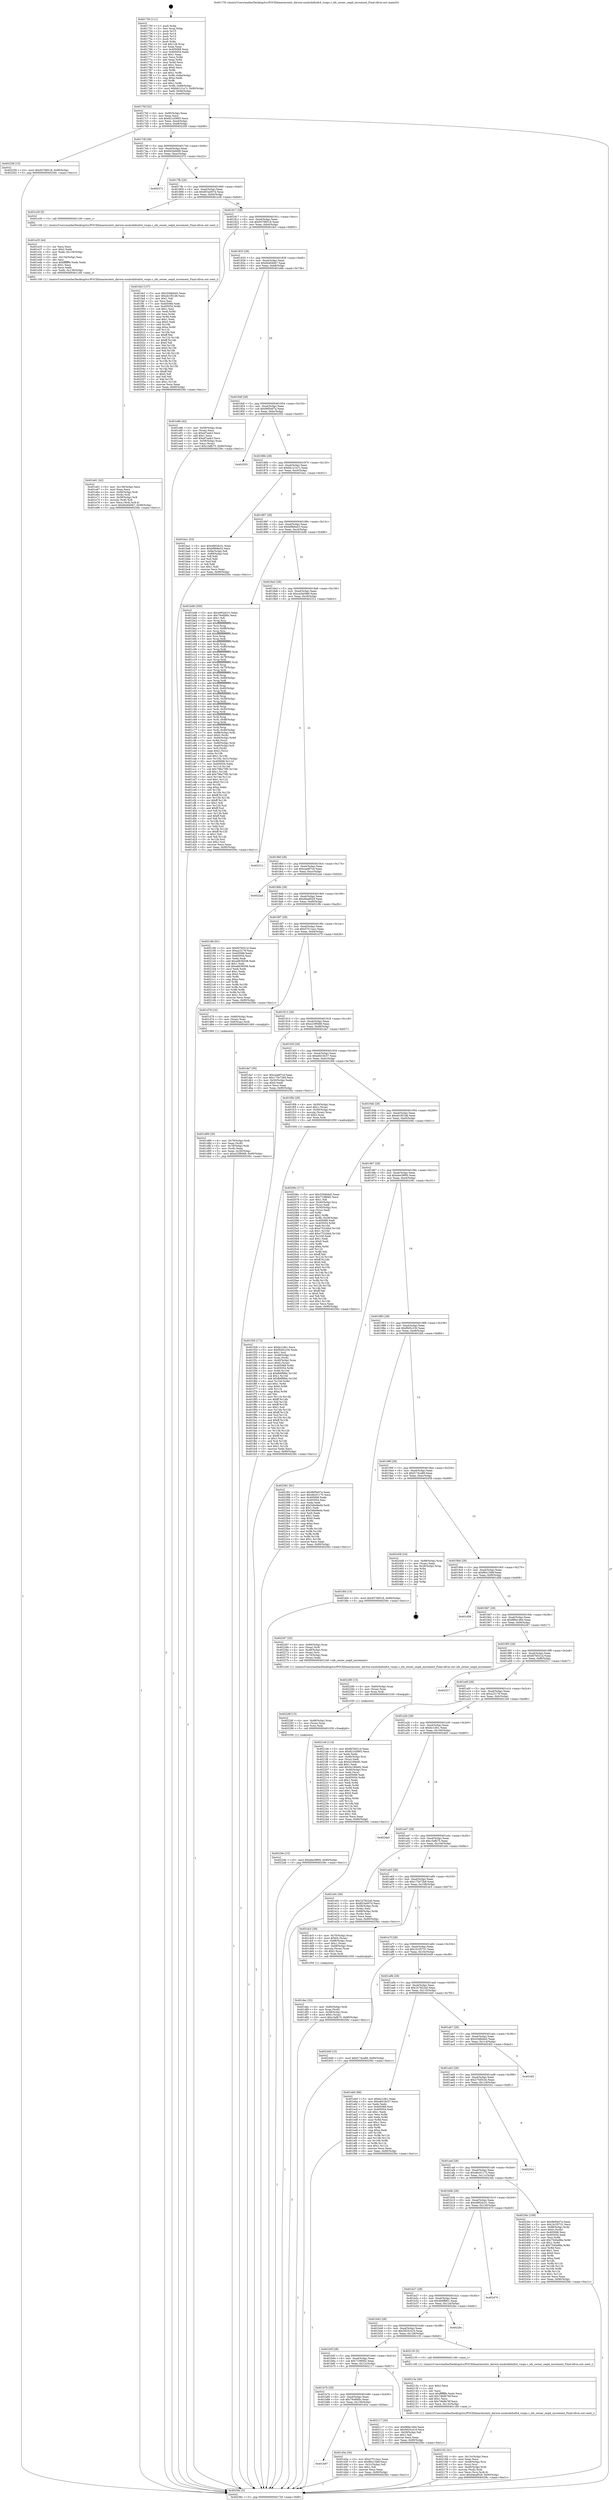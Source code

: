 digraph "0x401750" {
  label = "0x401750 (/mnt/c/Users/mathe/Desktop/tcc/POCII/binaries/extr_darwin-xnubsdnfsnfs4_vnops.c_nfs_owner_seqid_increment_Final-ollvm.out::main(0))"
  labelloc = "t"
  node[shape=record]

  Entry [label="",width=0.3,height=0.3,shape=circle,fillcolor=black,style=filled]
  "0x4017bf" [label="{
     0x4017bf [32]\l
     | [instrs]\l
     &nbsp;&nbsp;0x4017bf \<+6\>: mov -0x90(%rbp),%eax\l
     &nbsp;&nbsp;0x4017c5 \<+2\>: mov %eax,%ecx\l
     &nbsp;&nbsp;0x4017c7 \<+6\>: sub $0x821d3893,%ecx\l
     &nbsp;&nbsp;0x4017cd \<+6\>: mov %eax,-0xa4(%rbp)\l
     &nbsp;&nbsp;0x4017d3 \<+6\>: mov %ecx,-0xa8(%rbp)\l
     &nbsp;&nbsp;0x4017d9 \<+6\>: je 0000000000402258 \<main+0xb08\>\l
  }"]
  "0x402258" [label="{
     0x402258 [15]\l
     | [instrs]\l
     &nbsp;&nbsp;0x402258 \<+10\>: movl $0x93768518,-0x90(%rbp)\l
     &nbsp;&nbsp;0x402262 \<+5\>: jmp 000000000040256c \<main+0xe1c\>\l
  }"]
  "0x4017df" [label="{
     0x4017df [28]\l
     | [instrs]\l
     &nbsp;&nbsp;0x4017df \<+5\>: jmp 00000000004017e4 \<main+0x94\>\l
     &nbsp;&nbsp;0x4017e4 \<+6\>: mov -0xa4(%rbp),%eax\l
     &nbsp;&nbsp;0x4017ea \<+5\>: sub $0x842bd499,%eax\l
     &nbsp;&nbsp;0x4017ef \<+6\>: mov %eax,-0xac(%rbp)\l
     &nbsp;&nbsp;0x4017f5 \<+6\>: je 0000000000402372 \<main+0xc22\>\l
  }"]
  Exit [label="",width=0.3,height=0.3,shape=circle,fillcolor=black,style=filled,peripheries=2]
  "0x402372" [label="{
     0x402372\l
  }", style=dashed]
  "0x4017fb" [label="{
     0x4017fb [28]\l
     | [instrs]\l
     &nbsp;&nbsp;0x4017fb \<+5\>: jmp 0000000000401800 \<main+0xb0\>\l
     &nbsp;&nbsp;0x401800 \<+6\>: mov -0xa4(%rbp),%eax\l
     &nbsp;&nbsp;0x401806 \<+5\>: sub $0x853a007d,%eax\l
     &nbsp;&nbsp;0x40180b \<+6\>: mov %eax,-0xb0(%rbp)\l
     &nbsp;&nbsp;0x401811 \<+6\>: je 0000000000401e30 \<main+0x6e0\>\l
  }"]
  "0x40229e" [label="{
     0x40229e [15]\l
     | [instrs]\l
     &nbsp;&nbsp;0x40229e \<+10\>: movl $0xebe39f00,-0x90(%rbp)\l
     &nbsp;&nbsp;0x4022a8 \<+5\>: jmp 000000000040256c \<main+0xe1c\>\l
  }"]
  "0x401e30" [label="{
     0x401e30 [5]\l
     | [instrs]\l
     &nbsp;&nbsp;0x401e30 \<+5\>: call 0000000000401160 \<next_i\>\l
     | [calls]\l
     &nbsp;&nbsp;0x401160 \{1\} (/mnt/c/Users/mathe/Desktop/tcc/POCII/binaries/extr_darwin-xnubsdnfsnfs4_vnops.c_nfs_owner_seqid_increment_Final-ollvm.out::next_i)\l
  }"]
  "0x401817" [label="{
     0x401817 [28]\l
     | [instrs]\l
     &nbsp;&nbsp;0x401817 \<+5\>: jmp 000000000040181c \<main+0xcc\>\l
     &nbsp;&nbsp;0x40181c \<+6\>: mov -0xa4(%rbp),%eax\l
     &nbsp;&nbsp;0x401822 \<+5\>: sub $0x93768518,%eax\l
     &nbsp;&nbsp;0x401827 \<+6\>: mov %eax,-0xb4(%rbp)\l
     &nbsp;&nbsp;0x40182d \<+6\>: je 0000000000401fe3 \<main+0x893\>\l
  }"]
  "0x40228f" [label="{
     0x40228f [15]\l
     | [instrs]\l
     &nbsp;&nbsp;0x40228f \<+4\>: mov -0x48(%rbp),%rax\l
     &nbsp;&nbsp;0x402293 \<+3\>: mov (%rax),%rax\l
     &nbsp;&nbsp;0x402296 \<+3\>: mov %rax,%rdi\l
     &nbsp;&nbsp;0x402299 \<+5\>: call 0000000000401030 \<free@plt\>\l
     | [calls]\l
     &nbsp;&nbsp;0x401030 \{1\} (unknown)\l
  }"]
  "0x401fe3" [label="{
     0x401fe3 [137]\l
     | [instrs]\l
     &nbsp;&nbsp;0x401fe3 \<+5\>: mov $0x2048d4e5,%eax\l
     &nbsp;&nbsp;0x401fe8 \<+5\>: mov $0xeb1f01d6,%ecx\l
     &nbsp;&nbsp;0x401fed \<+2\>: mov $0x1,%dl\l
     &nbsp;&nbsp;0x401fef \<+2\>: xor %esi,%esi\l
     &nbsp;&nbsp;0x401ff1 \<+7\>: mov 0x405068,%edi\l
     &nbsp;&nbsp;0x401ff8 \<+8\>: mov 0x405054,%r8d\l
     &nbsp;&nbsp;0x402000 \<+3\>: sub $0x1,%esi\l
     &nbsp;&nbsp;0x402003 \<+3\>: mov %edi,%r9d\l
     &nbsp;&nbsp;0x402006 \<+3\>: add %esi,%r9d\l
     &nbsp;&nbsp;0x402009 \<+4\>: imul %r9d,%edi\l
     &nbsp;&nbsp;0x40200d \<+3\>: and $0x1,%edi\l
     &nbsp;&nbsp;0x402010 \<+3\>: cmp $0x0,%edi\l
     &nbsp;&nbsp;0x402013 \<+4\>: sete %r10b\l
     &nbsp;&nbsp;0x402017 \<+4\>: cmp $0xa,%r8d\l
     &nbsp;&nbsp;0x40201b \<+4\>: setl %r11b\l
     &nbsp;&nbsp;0x40201f \<+3\>: mov %r10b,%bl\l
     &nbsp;&nbsp;0x402022 \<+3\>: xor $0xff,%bl\l
     &nbsp;&nbsp;0x402025 \<+3\>: mov %r11b,%r14b\l
     &nbsp;&nbsp;0x402028 \<+4\>: xor $0xff,%r14b\l
     &nbsp;&nbsp;0x40202c \<+3\>: xor $0x0,%dl\l
     &nbsp;&nbsp;0x40202f \<+3\>: mov %bl,%r15b\l
     &nbsp;&nbsp;0x402032 \<+4\>: and $0x0,%r15b\l
     &nbsp;&nbsp;0x402036 \<+3\>: and %dl,%r10b\l
     &nbsp;&nbsp;0x402039 \<+3\>: mov %r14b,%r12b\l
     &nbsp;&nbsp;0x40203c \<+4\>: and $0x0,%r12b\l
     &nbsp;&nbsp;0x402040 \<+3\>: and %dl,%r11b\l
     &nbsp;&nbsp;0x402043 \<+3\>: or %r10b,%r15b\l
     &nbsp;&nbsp;0x402046 \<+3\>: or %r11b,%r12b\l
     &nbsp;&nbsp;0x402049 \<+3\>: xor %r12b,%r15b\l
     &nbsp;&nbsp;0x40204c \<+3\>: or %r14b,%bl\l
     &nbsp;&nbsp;0x40204f \<+3\>: xor $0xff,%bl\l
     &nbsp;&nbsp;0x402052 \<+3\>: or $0x0,%dl\l
     &nbsp;&nbsp;0x402055 \<+2\>: and %dl,%bl\l
     &nbsp;&nbsp;0x402057 \<+3\>: or %bl,%r15b\l
     &nbsp;&nbsp;0x40205a \<+4\>: test $0x1,%r15b\l
     &nbsp;&nbsp;0x40205e \<+3\>: cmovne %ecx,%eax\l
     &nbsp;&nbsp;0x402061 \<+6\>: mov %eax,-0x90(%rbp)\l
     &nbsp;&nbsp;0x402067 \<+5\>: jmp 000000000040256c \<main+0xe1c\>\l
  }"]
  "0x401833" [label="{
     0x401833 [28]\l
     | [instrs]\l
     &nbsp;&nbsp;0x401833 \<+5\>: jmp 0000000000401838 \<main+0xe8\>\l
     &nbsp;&nbsp;0x401838 \<+6\>: mov -0xa4(%rbp),%eax\l
     &nbsp;&nbsp;0x40183e \<+5\>: sub $0x944640b7,%eax\l
     &nbsp;&nbsp;0x401843 \<+6\>: mov %eax,-0xb8(%rbp)\l
     &nbsp;&nbsp;0x401849 \<+6\>: je 0000000000401e8b \<main+0x73b\>\l
  }"]
  "0x402280" [label="{
     0x402280 [15]\l
     | [instrs]\l
     &nbsp;&nbsp;0x402280 \<+4\>: mov -0x60(%rbp),%rax\l
     &nbsp;&nbsp;0x402284 \<+3\>: mov (%rax),%rax\l
     &nbsp;&nbsp;0x402287 \<+3\>: mov %rax,%rdi\l
     &nbsp;&nbsp;0x40228a \<+5\>: call 0000000000401030 \<free@plt\>\l
     | [calls]\l
     &nbsp;&nbsp;0x401030 \{1\} (unknown)\l
  }"]
  "0x401e8b" [label="{
     0x401e8b [42]\l
     | [instrs]\l
     &nbsp;&nbsp;0x401e8b \<+4\>: mov -0x58(%rbp),%rax\l
     &nbsp;&nbsp;0x401e8f \<+2\>: mov (%rax),%ecx\l
     &nbsp;&nbsp;0x401e91 \<+6\>: sub $0xef7aab3,%ecx\l
     &nbsp;&nbsp;0x401e97 \<+3\>: add $0x1,%ecx\l
     &nbsp;&nbsp;0x401e9a \<+6\>: add $0xef7aab3,%ecx\l
     &nbsp;&nbsp;0x401ea0 \<+4\>: mov -0x58(%rbp),%rax\l
     &nbsp;&nbsp;0x401ea4 \<+2\>: mov %ecx,(%rax)\l
     &nbsp;&nbsp;0x401ea6 \<+10\>: movl $0xc3afb75,-0x90(%rbp)\l
     &nbsp;&nbsp;0x401eb0 \<+5\>: jmp 000000000040256c \<main+0xe1c\>\l
  }"]
  "0x40184f" [label="{
     0x40184f [28]\l
     | [instrs]\l
     &nbsp;&nbsp;0x40184f \<+5\>: jmp 0000000000401854 \<main+0x104\>\l
     &nbsp;&nbsp;0x401854 \<+6\>: mov -0xa4(%rbp),%eax\l
     &nbsp;&nbsp;0x40185a \<+5\>: sub $0x9bf5e07a,%eax\l
     &nbsp;&nbsp;0x40185f \<+6\>: mov %eax,-0xbc(%rbp)\l
     &nbsp;&nbsp;0x401865 \<+6\>: je 0000000000402555 \<main+0xe05\>\l
  }"]
  "0x402162" [label="{
     0x402162 [41]\l
     | [instrs]\l
     &nbsp;&nbsp;0x402162 \<+6\>: mov -0x13c(%rbp),%ecx\l
     &nbsp;&nbsp;0x402168 \<+3\>: imul %eax,%ecx\l
     &nbsp;&nbsp;0x40216b \<+4\>: mov -0x48(%rbp),%rsi\l
     &nbsp;&nbsp;0x40216f \<+3\>: mov (%rsi),%rsi\l
     &nbsp;&nbsp;0x402172 \<+4\>: mov -0x40(%rbp),%rdi\l
     &nbsp;&nbsp;0x402176 \<+3\>: movslq (%rdi),%rdi\l
     &nbsp;&nbsp;0x402179 \<+3\>: mov %ecx,(%rsi,%rdi,4)\l
     &nbsp;&nbsp;0x40217c \<+10\>: movl $0xd4eaf029,-0x90(%rbp)\l
     &nbsp;&nbsp;0x402186 \<+5\>: jmp 000000000040256c \<main+0xe1c\>\l
  }"]
  "0x402555" [label="{
     0x402555\l
  }", style=dashed]
  "0x40186b" [label="{
     0x40186b [28]\l
     | [instrs]\l
     &nbsp;&nbsp;0x40186b \<+5\>: jmp 0000000000401870 \<main+0x120\>\l
     &nbsp;&nbsp;0x401870 \<+6\>: mov -0xa4(%rbp),%eax\l
     &nbsp;&nbsp;0x401876 \<+5\>: sub $0xbb121a7c,%eax\l
     &nbsp;&nbsp;0x40187b \<+6\>: mov %eax,-0xc0(%rbp)\l
     &nbsp;&nbsp;0x401881 \<+6\>: je 0000000000401ba1 \<main+0x451\>\l
  }"]
  "0x40213a" [label="{
     0x40213a [40]\l
     | [instrs]\l
     &nbsp;&nbsp;0x40213a \<+5\>: mov $0x2,%ecx\l
     &nbsp;&nbsp;0x40213f \<+1\>: cltd\l
     &nbsp;&nbsp;0x402140 \<+2\>: idiv %ecx\l
     &nbsp;&nbsp;0x402142 \<+6\>: imul $0xfffffffe,%edx,%ecx\l
     &nbsp;&nbsp;0x402148 \<+6\>: add $0x74b9b76f,%ecx\l
     &nbsp;&nbsp;0x40214e \<+3\>: add $0x1,%ecx\l
     &nbsp;&nbsp;0x402151 \<+6\>: sub $0x74b9b76f,%ecx\l
     &nbsp;&nbsp;0x402157 \<+6\>: mov %ecx,-0x13c(%rbp)\l
     &nbsp;&nbsp;0x40215d \<+5\>: call 0000000000401160 \<next_i\>\l
     | [calls]\l
     &nbsp;&nbsp;0x401160 \{1\} (/mnt/c/Users/mathe/Desktop/tcc/POCII/binaries/extr_darwin-xnubsdnfsnfs4_vnops.c_nfs_owner_seqid_increment_Final-ollvm.out::next_i)\l
  }"]
  "0x401ba1" [label="{
     0x401ba1 [53]\l
     | [instrs]\l
     &nbsp;&nbsp;0x401ba1 \<+5\>: mov $0x4992dc31,%eax\l
     &nbsp;&nbsp;0x401ba6 \<+5\>: mov $0xbf9b6a53,%ecx\l
     &nbsp;&nbsp;0x401bab \<+6\>: mov -0x8a(%rbp),%dl\l
     &nbsp;&nbsp;0x401bb1 \<+7\>: mov -0x89(%rbp),%sil\l
     &nbsp;&nbsp;0x401bb8 \<+3\>: mov %dl,%dil\l
     &nbsp;&nbsp;0x401bbb \<+3\>: and %sil,%dil\l
     &nbsp;&nbsp;0x401bbe \<+3\>: xor %sil,%dl\l
     &nbsp;&nbsp;0x401bc1 \<+3\>: or %dl,%dil\l
     &nbsp;&nbsp;0x401bc4 \<+4\>: test $0x1,%dil\l
     &nbsp;&nbsp;0x401bc8 \<+3\>: cmovne %ecx,%eax\l
     &nbsp;&nbsp;0x401bcb \<+6\>: mov %eax,-0x90(%rbp)\l
     &nbsp;&nbsp;0x401bd1 \<+5\>: jmp 000000000040256c \<main+0xe1c\>\l
  }"]
  "0x401887" [label="{
     0x401887 [28]\l
     | [instrs]\l
     &nbsp;&nbsp;0x401887 \<+5\>: jmp 000000000040188c \<main+0x13c\>\l
     &nbsp;&nbsp;0x40188c \<+6\>: mov -0xa4(%rbp),%eax\l
     &nbsp;&nbsp;0x401892 \<+5\>: sub $0xbf9b6a53,%eax\l
     &nbsp;&nbsp;0x401897 \<+6\>: mov %eax,-0xc4(%rbp)\l
     &nbsp;&nbsp;0x40189d \<+6\>: je 0000000000401bd6 \<main+0x486\>\l
  }"]
  "0x40256c" [label="{
     0x40256c [5]\l
     | [instrs]\l
     &nbsp;&nbsp;0x40256c \<+5\>: jmp 00000000004017bf \<main+0x6f\>\l
  }"]
  "0x401750" [label="{
     0x401750 [111]\l
     | [instrs]\l
     &nbsp;&nbsp;0x401750 \<+1\>: push %rbp\l
     &nbsp;&nbsp;0x401751 \<+3\>: mov %rsp,%rbp\l
     &nbsp;&nbsp;0x401754 \<+2\>: push %r15\l
     &nbsp;&nbsp;0x401756 \<+2\>: push %r14\l
     &nbsp;&nbsp;0x401758 \<+2\>: push %r13\l
     &nbsp;&nbsp;0x40175a \<+2\>: push %r12\l
     &nbsp;&nbsp;0x40175c \<+1\>: push %rbx\l
     &nbsp;&nbsp;0x40175d \<+7\>: sub $0x128,%rsp\l
     &nbsp;&nbsp;0x401764 \<+2\>: xor %eax,%eax\l
     &nbsp;&nbsp;0x401766 \<+7\>: mov 0x405068,%ecx\l
     &nbsp;&nbsp;0x40176d \<+7\>: mov 0x405054,%edx\l
     &nbsp;&nbsp;0x401774 \<+3\>: sub $0x1,%eax\l
     &nbsp;&nbsp;0x401777 \<+3\>: mov %ecx,%r8d\l
     &nbsp;&nbsp;0x40177a \<+3\>: add %eax,%r8d\l
     &nbsp;&nbsp;0x40177d \<+4\>: imul %r8d,%ecx\l
     &nbsp;&nbsp;0x401781 \<+3\>: and $0x1,%ecx\l
     &nbsp;&nbsp;0x401784 \<+3\>: cmp $0x0,%ecx\l
     &nbsp;&nbsp;0x401787 \<+4\>: sete %r9b\l
     &nbsp;&nbsp;0x40178b \<+4\>: and $0x1,%r9b\l
     &nbsp;&nbsp;0x40178f \<+7\>: mov %r9b,-0x8a(%rbp)\l
     &nbsp;&nbsp;0x401796 \<+3\>: cmp $0xa,%edx\l
     &nbsp;&nbsp;0x401799 \<+4\>: setl %r9b\l
     &nbsp;&nbsp;0x40179d \<+4\>: and $0x1,%r9b\l
     &nbsp;&nbsp;0x4017a1 \<+7\>: mov %r9b,-0x89(%rbp)\l
     &nbsp;&nbsp;0x4017a8 \<+10\>: movl $0xbb121a7c,-0x90(%rbp)\l
     &nbsp;&nbsp;0x4017b2 \<+6\>: mov %edi,-0x94(%rbp)\l
     &nbsp;&nbsp;0x4017b8 \<+7\>: mov %rsi,-0xa0(%rbp)\l
  }"]
  "0x401f28" [label="{
     0x401f28 [172]\l
     | [instrs]\l
     &nbsp;&nbsp;0x401f28 \<+5\>: mov $0xbc1cfe1,%ecx\l
     &nbsp;&nbsp;0x401f2d \<+5\>: mov $0xf0d5c230,%edx\l
     &nbsp;&nbsp;0x401f32 \<+3\>: mov $0x1,%sil\l
     &nbsp;&nbsp;0x401f35 \<+4\>: mov -0x48(%rbp),%rdi\l
     &nbsp;&nbsp;0x401f39 \<+3\>: mov %rax,(%rdi)\l
     &nbsp;&nbsp;0x401f3c \<+4\>: mov -0x40(%rbp),%rax\l
     &nbsp;&nbsp;0x401f40 \<+6\>: movl $0x0,(%rax)\l
     &nbsp;&nbsp;0x401f46 \<+8\>: mov 0x405068,%r8d\l
     &nbsp;&nbsp;0x401f4e \<+8\>: mov 0x405054,%r9d\l
     &nbsp;&nbsp;0x401f56 \<+3\>: mov %r8d,%r10d\l
     &nbsp;&nbsp;0x401f59 \<+7\>: sub $0xfb6f9fdc,%r10d\l
     &nbsp;&nbsp;0x401f60 \<+4\>: sub $0x1,%r10d\l
     &nbsp;&nbsp;0x401f64 \<+7\>: add $0xfb6f9fdc,%r10d\l
     &nbsp;&nbsp;0x401f6b \<+4\>: imul %r10d,%r8d\l
     &nbsp;&nbsp;0x401f6f \<+4\>: and $0x1,%r8d\l
     &nbsp;&nbsp;0x401f73 \<+4\>: cmp $0x0,%r8d\l
     &nbsp;&nbsp;0x401f77 \<+4\>: sete %r11b\l
     &nbsp;&nbsp;0x401f7b \<+4\>: cmp $0xa,%r9d\l
     &nbsp;&nbsp;0x401f7f \<+3\>: setl %bl\l
     &nbsp;&nbsp;0x401f82 \<+3\>: mov %r11b,%r14b\l
     &nbsp;&nbsp;0x401f85 \<+4\>: xor $0xff,%r14b\l
     &nbsp;&nbsp;0x401f89 \<+3\>: mov %bl,%r15b\l
     &nbsp;&nbsp;0x401f8c \<+4\>: xor $0xff,%r15b\l
     &nbsp;&nbsp;0x401f90 \<+4\>: xor $0x1,%sil\l
     &nbsp;&nbsp;0x401f94 \<+3\>: mov %r14b,%r12b\l
     &nbsp;&nbsp;0x401f97 \<+4\>: and $0xff,%r12b\l
     &nbsp;&nbsp;0x401f9b \<+3\>: and %sil,%r11b\l
     &nbsp;&nbsp;0x401f9e \<+3\>: mov %r15b,%r13b\l
     &nbsp;&nbsp;0x401fa1 \<+4\>: and $0xff,%r13b\l
     &nbsp;&nbsp;0x401fa5 \<+3\>: and %sil,%bl\l
     &nbsp;&nbsp;0x401fa8 \<+3\>: or %r11b,%r12b\l
     &nbsp;&nbsp;0x401fab \<+3\>: or %bl,%r13b\l
     &nbsp;&nbsp;0x401fae \<+3\>: xor %r13b,%r12b\l
     &nbsp;&nbsp;0x401fb1 \<+3\>: or %r15b,%r14b\l
     &nbsp;&nbsp;0x401fb4 \<+4\>: xor $0xff,%r14b\l
     &nbsp;&nbsp;0x401fb8 \<+4\>: or $0x1,%sil\l
     &nbsp;&nbsp;0x401fbc \<+3\>: and %sil,%r14b\l
     &nbsp;&nbsp;0x401fbf \<+3\>: or %r14b,%r12b\l
     &nbsp;&nbsp;0x401fc2 \<+4\>: test $0x1,%r12b\l
     &nbsp;&nbsp;0x401fc6 \<+3\>: cmovne %edx,%ecx\l
     &nbsp;&nbsp;0x401fc9 \<+6\>: mov %ecx,-0x90(%rbp)\l
     &nbsp;&nbsp;0x401fcf \<+5\>: jmp 000000000040256c \<main+0xe1c\>\l
  }"]
  "0x401bd6" [label="{
     0x401bd6 [356]\l
     | [instrs]\l
     &nbsp;&nbsp;0x401bd6 \<+5\>: mov $0x4992dc31,%eax\l
     &nbsp;&nbsp;0x401bdb \<+5\>: mov $0x79c6fd0c,%ecx\l
     &nbsp;&nbsp;0x401be0 \<+2\>: mov $0x1,%dl\l
     &nbsp;&nbsp;0x401be2 \<+3\>: mov %rsp,%rsi\l
     &nbsp;&nbsp;0x401be5 \<+4\>: add $0xfffffffffffffff0,%rsi\l
     &nbsp;&nbsp;0x401be9 \<+3\>: mov %rsi,%rsp\l
     &nbsp;&nbsp;0x401bec \<+7\>: mov %rsi,-0x88(%rbp)\l
     &nbsp;&nbsp;0x401bf3 \<+3\>: mov %rsp,%rsi\l
     &nbsp;&nbsp;0x401bf6 \<+4\>: add $0xfffffffffffffff0,%rsi\l
     &nbsp;&nbsp;0x401bfa \<+3\>: mov %rsi,%rsp\l
     &nbsp;&nbsp;0x401bfd \<+3\>: mov %rsp,%rdi\l
     &nbsp;&nbsp;0x401c00 \<+4\>: add $0xfffffffffffffff0,%rdi\l
     &nbsp;&nbsp;0x401c04 \<+3\>: mov %rdi,%rsp\l
     &nbsp;&nbsp;0x401c07 \<+4\>: mov %rdi,-0x80(%rbp)\l
     &nbsp;&nbsp;0x401c0b \<+3\>: mov %rsp,%rdi\l
     &nbsp;&nbsp;0x401c0e \<+4\>: add $0xfffffffffffffff0,%rdi\l
     &nbsp;&nbsp;0x401c12 \<+3\>: mov %rdi,%rsp\l
     &nbsp;&nbsp;0x401c15 \<+4\>: mov %rdi,-0x78(%rbp)\l
     &nbsp;&nbsp;0x401c19 \<+3\>: mov %rsp,%rdi\l
     &nbsp;&nbsp;0x401c1c \<+4\>: add $0xfffffffffffffff0,%rdi\l
     &nbsp;&nbsp;0x401c20 \<+3\>: mov %rdi,%rsp\l
     &nbsp;&nbsp;0x401c23 \<+4\>: mov %rdi,-0x70(%rbp)\l
     &nbsp;&nbsp;0x401c27 \<+3\>: mov %rsp,%rdi\l
     &nbsp;&nbsp;0x401c2a \<+4\>: add $0xfffffffffffffff0,%rdi\l
     &nbsp;&nbsp;0x401c2e \<+3\>: mov %rdi,%rsp\l
     &nbsp;&nbsp;0x401c31 \<+4\>: mov %rdi,-0x68(%rbp)\l
     &nbsp;&nbsp;0x401c35 \<+3\>: mov %rsp,%rdi\l
     &nbsp;&nbsp;0x401c38 \<+4\>: add $0xfffffffffffffff0,%rdi\l
     &nbsp;&nbsp;0x401c3c \<+3\>: mov %rdi,%rsp\l
     &nbsp;&nbsp;0x401c3f \<+4\>: mov %rdi,-0x60(%rbp)\l
     &nbsp;&nbsp;0x401c43 \<+3\>: mov %rsp,%rdi\l
     &nbsp;&nbsp;0x401c46 \<+4\>: add $0xfffffffffffffff0,%rdi\l
     &nbsp;&nbsp;0x401c4a \<+3\>: mov %rdi,%rsp\l
     &nbsp;&nbsp;0x401c4d \<+4\>: mov %rdi,-0x58(%rbp)\l
     &nbsp;&nbsp;0x401c51 \<+3\>: mov %rsp,%rdi\l
     &nbsp;&nbsp;0x401c54 \<+4\>: add $0xfffffffffffffff0,%rdi\l
     &nbsp;&nbsp;0x401c58 \<+3\>: mov %rdi,%rsp\l
     &nbsp;&nbsp;0x401c5b \<+4\>: mov %rdi,-0x50(%rbp)\l
     &nbsp;&nbsp;0x401c5f \<+3\>: mov %rsp,%rdi\l
     &nbsp;&nbsp;0x401c62 \<+4\>: add $0xfffffffffffffff0,%rdi\l
     &nbsp;&nbsp;0x401c66 \<+3\>: mov %rdi,%rsp\l
     &nbsp;&nbsp;0x401c69 \<+4\>: mov %rdi,-0x48(%rbp)\l
     &nbsp;&nbsp;0x401c6d \<+3\>: mov %rsp,%rdi\l
     &nbsp;&nbsp;0x401c70 \<+4\>: add $0xfffffffffffffff0,%rdi\l
     &nbsp;&nbsp;0x401c74 \<+3\>: mov %rdi,%rsp\l
     &nbsp;&nbsp;0x401c77 \<+4\>: mov %rdi,-0x40(%rbp)\l
     &nbsp;&nbsp;0x401c7b \<+7\>: mov -0x88(%rbp),%rdi\l
     &nbsp;&nbsp;0x401c82 \<+6\>: movl $0x0,(%rdi)\l
     &nbsp;&nbsp;0x401c88 \<+7\>: mov -0x94(%rbp),%r8d\l
     &nbsp;&nbsp;0x401c8f \<+3\>: mov %r8d,(%rsi)\l
     &nbsp;&nbsp;0x401c92 \<+4\>: mov -0x80(%rbp),%rdi\l
     &nbsp;&nbsp;0x401c96 \<+7\>: mov -0xa0(%rbp),%r9\l
     &nbsp;&nbsp;0x401c9d \<+3\>: mov %r9,(%rdi)\l
     &nbsp;&nbsp;0x401ca0 \<+3\>: cmpl $0x2,(%rsi)\l
     &nbsp;&nbsp;0x401ca3 \<+4\>: setne %r10b\l
     &nbsp;&nbsp;0x401ca7 \<+4\>: and $0x1,%r10b\l
     &nbsp;&nbsp;0x401cab \<+4\>: mov %r10b,-0x31(%rbp)\l
     &nbsp;&nbsp;0x401caf \<+8\>: mov 0x405068,%r11d\l
     &nbsp;&nbsp;0x401cb7 \<+7\>: mov 0x405054,%ebx\l
     &nbsp;&nbsp;0x401cbe \<+3\>: mov %r11d,%r14d\l
     &nbsp;&nbsp;0x401cc1 \<+7\>: sub $0x796a75f0,%r14d\l
     &nbsp;&nbsp;0x401cc8 \<+4\>: sub $0x1,%r14d\l
     &nbsp;&nbsp;0x401ccc \<+7\>: add $0x796a75f0,%r14d\l
     &nbsp;&nbsp;0x401cd3 \<+4\>: imul %r14d,%r11d\l
     &nbsp;&nbsp;0x401cd7 \<+4\>: and $0x1,%r11d\l
     &nbsp;&nbsp;0x401cdb \<+4\>: cmp $0x0,%r11d\l
     &nbsp;&nbsp;0x401cdf \<+4\>: sete %r10b\l
     &nbsp;&nbsp;0x401ce3 \<+3\>: cmp $0xa,%ebx\l
     &nbsp;&nbsp;0x401ce6 \<+4\>: setl %r15b\l
     &nbsp;&nbsp;0x401cea \<+3\>: mov %r10b,%r12b\l
     &nbsp;&nbsp;0x401ced \<+4\>: xor $0xff,%r12b\l
     &nbsp;&nbsp;0x401cf1 \<+3\>: mov %r15b,%r13b\l
     &nbsp;&nbsp;0x401cf4 \<+4\>: xor $0xff,%r13b\l
     &nbsp;&nbsp;0x401cf8 \<+3\>: xor $0x1,%dl\l
     &nbsp;&nbsp;0x401cfb \<+3\>: mov %r12b,%sil\l
     &nbsp;&nbsp;0x401cfe \<+4\>: and $0xff,%sil\l
     &nbsp;&nbsp;0x401d02 \<+3\>: and %dl,%r10b\l
     &nbsp;&nbsp;0x401d05 \<+3\>: mov %r13b,%dil\l
     &nbsp;&nbsp;0x401d08 \<+4\>: and $0xff,%dil\l
     &nbsp;&nbsp;0x401d0c \<+3\>: and %dl,%r15b\l
     &nbsp;&nbsp;0x401d0f \<+3\>: or %r10b,%sil\l
     &nbsp;&nbsp;0x401d12 \<+3\>: or %r15b,%dil\l
     &nbsp;&nbsp;0x401d15 \<+3\>: xor %dil,%sil\l
     &nbsp;&nbsp;0x401d18 \<+3\>: or %r13b,%r12b\l
     &nbsp;&nbsp;0x401d1b \<+4\>: xor $0xff,%r12b\l
     &nbsp;&nbsp;0x401d1f \<+3\>: or $0x1,%dl\l
     &nbsp;&nbsp;0x401d22 \<+3\>: and %dl,%r12b\l
     &nbsp;&nbsp;0x401d25 \<+3\>: or %r12b,%sil\l
     &nbsp;&nbsp;0x401d28 \<+4\>: test $0x1,%sil\l
     &nbsp;&nbsp;0x401d2c \<+3\>: cmovne %ecx,%eax\l
     &nbsp;&nbsp;0x401d2f \<+6\>: mov %eax,-0x90(%rbp)\l
     &nbsp;&nbsp;0x401d35 \<+5\>: jmp 000000000040256c \<main+0xe1c\>\l
  }"]
  "0x4018a3" [label="{
     0x4018a3 [28]\l
     | [instrs]\l
     &nbsp;&nbsp;0x4018a3 \<+5\>: jmp 00000000004018a8 \<main+0x158\>\l
     &nbsp;&nbsp;0x4018a8 \<+6\>: mov -0xa4(%rbp),%eax\l
     &nbsp;&nbsp;0x4018ae \<+5\>: sub $0xca3a0466,%eax\l
     &nbsp;&nbsp;0x4018b3 \<+6\>: mov %eax,-0xc8(%rbp)\l
     &nbsp;&nbsp;0x4018b9 \<+6\>: je 0000000000402312 \<main+0xbc2\>\l
  }"]
  "0x401e61" [label="{
     0x401e61 [42]\l
     | [instrs]\l
     &nbsp;&nbsp;0x401e61 \<+6\>: mov -0x138(%rbp),%ecx\l
     &nbsp;&nbsp;0x401e67 \<+3\>: imul %eax,%ecx\l
     &nbsp;&nbsp;0x401e6a \<+4\>: mov -0x60(%rbp),%rdi\l
     &nbsp;&nbsp;0x401e6e \<+3\>: mov (%rdi),%rdi\l
     &nbsp;&nbsp;0x401e71 \<+4\>: mov -0x58(%rbp),%r8\l
     &nbsp;&nbsp;0x401e75 \<+3\>: movslq (%r8),%r8\l
     &nbsp;&nbsp;0x401e78 \<+4\>: mov %ecx,(%rdi,%r8,4)\l
     &nbsp;&nbsp;0x401e7c \<+10\>: movl $0x944640b7,-0x90(%rbp)\l
     &nbsp;&nbsp;0x401e86 \<+5\>: jmp 000000000040256c \<main+0xe1c\>\l
  }"]
  "0x401e35" [label="{
     0x401e35 [44]\l
     | [instrs]\l
     &nbsp;&nbsp;0x401e35 \<+2\>: xor %ecx,%ecx\l
     &nbsp;&nbsp;0x401e37 \<+5\>: mov $0x2,%edx\l
     &nbsp;&nbsp;0x401e3c \<+6\>: mov %edx,-0x134(%rbp)\l
     &nbsp;&nbsp;0x401e42 \<+1\>: cltd\l
     &nbsp;&nbsp;0x401e43 \<+6\>: mov -0x134(%rbp),%esi\l
     &nbsp;&nbsp;0x401e49 \<+2\>: idiv %esi\l
     &nbsp;&nbsp;0x401e4b \<+6\>: imul $0xfffffffe,%edx,%edx\l
     &nbsp;&nbsp;0x401e51 \<+3\>: sub $0x1,%ecx\l
     &nbsp;&nbsp;0x401e54 \<+2\>: sub %ecx,%edx\l
     &nbsp;&nbsp;0x401e56 \<+6\>: mov %edx,-0x138(%rbp)\l
     &nbsp;&nbsp;0x401e5c \<+5\>: call 0000000000401160 \<next_i\>\l
     | [calls]\l
     &nbsp;&nbsp;0x401160 \{1\} (/mnt/c/Users/mathe/Desktop/tcc/POCII/binaries/extr_darwin-xnubsdnfsnfs4_vnops.c_nfs_owner_seqid_increment_Final-ollvm.out::next_i)\l
  }"]
  "0x402312" [label="{
     0x402312\l
  }", style=dashed]
  "0x4018bf" [label="{
     0x4018bf [28]\l
     | [instrs]\l
     &nbsp;&nbsp;0x4018bf \<+5\>: jmp 00000000004018c4 \<main+0x174\>\l
     &nbsp;&nbsp;0x4018c4 \<+6\>: mov -0xa4(%rbp),%eax\l
     &nbsp;&nbsp;0x4018ca \<+5\>: sub $0xcea6f7cd,%eax\l
     &nbsp;&nbsp;0x4018cf \<+6\>: mov %eax,-0xcc(%rbp)\l
     &nbsp;&nbsp;0x4018d5 \<+6\>: je 00000000004022ad \<main+0xb5d\>\l
  }"]
  "0x401dec" [label="{
     0x401dec [32]\l
     | [instrs]\l
     &nbsp;&nbsp;0x401dec \<+4\>: mov -0x60(%rbp),%rdi\l
     &nbsp;&nbsp;0x401df0 \<+3\>: mov %rax,(%rdi)\l
     &nbsp;&nbsp;0x401df3 \<+4\>: mov -0x58(%rbp),%rax\l
     &nbsp;&nbsp;0x401df7 \<+6\>: movl $0x0,(%rax)\l
     &nbsp;&nbsp;0x401dfd \<+10\>: movl $0xc3afb75,-0x90(%rbp)\l
     &nbsp;&nbsp;0x401e07 \<+5\>: jmp 000000000040256c \<main+0xe1c\>\l
  }"]
  "0x4022ad" [label="{
     0x4022ad\l
  }", style=dashed]
  "0x4018db" [label="{
     0x4018db [28]\l
     | [instrs]\l
     &nbsp;&nbsp;0x4018db \<+5\>: jmp 00000000004018e0 \<main+0x190\>\l
     &nbsp;&nbsp;0x4018e0 \<+6\>: mov -0xa4(%rbp),%eax\l
     &nbsp;&nbsp;0x4018e6 \<+5\>: sub $0xd4eaf029,%eax\l
     &nbsp;&nbsp;0x4018eb \<+6\>: mov %eax,-0xd0(%rbp)\l
     &nbsp;&nbsp;0x4018f1 \<+6\>: je 000000000040218b \<main+0xa3b\>\l
  }"]
  "0x401d89" [label="{
     0x401d89 [30]\l
     | [instrs]\l
     &nbsp;&nbsp;0x401d89 \<+4\>: mov -0x78(%rbp),%rdi\l
     &nbsp;&nbsp;0x401d8d \<+2\>: mov %eax,(%rdi)\l
     &nbsp;&nbsp;0x401d8f \<+4\>: mov -0x78(%rbp),%rdi\l
     &nbsp;&nbsp;0x401d93 \<+2\>: mov (%rdi),%eax\l
     &nbsp;&nbsp;0x401d95 \<+3\>: mov %eax,-0x30(%rbp)\l
     &nbsp;&nbsp;0x401d98 \<+10\>: movl $0xe23f9468,-0x90(%rbp)\l
     &nbsp;&nbsp;0x401da2 \<+5\>: jmp 000000000040256c \<main+0xe1c\>\l
  }"]
  "0x40218b" [label="{
     0x40218b [91]\l
     | [instrs]\l
     &nbsp;&nbsp;0x40218b \<+5\>: mov $0xfd7b021d,%eax\l
     &nbsp;&nbsp;0x402190 \<+5\>: mov $0xa23179,%ecx\l
     &nbsp;&nbsp;0x402195 \<+7\>: mov 0x405068,%edx\l
     &nbsp;&nbsp;0x40219c \<+7\>: mov 0x405054,%esi\l
     &nbsp;&nbsp;0x4021a3 \<+2\>: mov %edx,%edi\l
     &nbsp;&nbsp;0x4021a5 \<+6\>: add $0xa8636508,%edi\l
     &nbsp;&nbsp;0x4021ab \<+3\>: sub $0x1,%edi\l
     &nbsp;&nbsp;0x4021ae \<+6\>: sub $0xa8636508,%edi\l
     &nbsp;&nbsp;0x4021b4 \<+3\>: imul %edi,%edx\l
     &nbsp;&nbsp;0x4021b7 \<+3\>: and $0x1,%edx\l
     &nbsp;&nbsp;0x4021ba \<+3\>: cmp $0x0,%edx\l
     &nbsp;&nbsp;0x4021bd \<+4\>: sete %r8b\l
     &nbsp;&nbsp;0x4021c1 \<+3\>: cmp $0xa,%esi\l
     &nbsp;&nbsp;0x4021c4 \<+4\>: setl %r9b\l
     &nbsp;&nbsp;0x4021c8 \<+3\>: mov %r8b,%r10b\l
     &nbsp;&nbsp;0x4021cb \<+3\>: and %r9b,%r10b\l
     &nbsp;&nbsp;0x4021ce \<+3\>: xor %r9b,%r8b\l
     &nbsp;&nbsp;0x4021d1 \<+3\>: or %r8b,%r10b\l
     &nbsp;&nbsp;0x4021d4 \<+4\>: test $0x1,%r10b\l
     &nbsp;&nbsp;0x4021d8 \<+3\>: cmovne %ecx,%eax\l
     &nbsp;&nbsp;0x4021db \<+6\>: mov %eax,-0x90(%rbp)\l
     &nbsp;&nbsp;0x4021e1 \<+5\>: jmp 000000000040256c \<main+0xe1c\>\l
  }"]
  "0x4018f7" [label="{
     0x4018f7 [28]\l
     | [instrs]\l
     &nbsp;&nbsp;0x4018f7 \<+5\>: jmp 00000000004018fc \<main+0x1ac\>\l
     &nbsp;&nbsp;0x4018fc \<+6\>: mov -0xa4(%rbp),%eax\l
     &nbsp;&nbsp;0x401902 \<+5\>: sub $0xd7512acc,%eax\l
     &nbsp;&nbsp;0x401907 \<+6\>: mov %eax,-0xd4(%rbp)\l
     &nbsp;&nbsp;0x40190d \<+6\>: je 0000000000401d79 \<main+0x629\>\l
  }"]
  "0x401b97" [label="{
     0x401b97\l
  }", style=dashed]
  "0x401d79" [label="{
     0x401d79 [16]\l
     | [instrs]\l
     &nbsp;&nbsp;0x401d79 \<+4\>: mov -0x80(%rbp),%rax\l
     &nbsp;&nbsp;0x401d7d \<+3\>: mov (%rax),%rax\l
     &nbsp;&nbsp;0x401d80 \<+4\>: mov 0x8(%rax),%rdi\l
     &nbsp;&nbsp;0x401d84 \<+5\>: call 0000000000401060 \<atoi@plt\>\l
     | [calls]\l
     &nbsp;&nbsp;0x401060 \{1\} (unknown)\l
  }"]
  "0x401913" [label="{
     0x401913 [28]\l
     | [instrs]\l
     &nbsp;&nbsp;0x401913 \<+5\>: jmp 0000000000401918 \<main+0x1c8\>\l
     &nbsp;&nbsp;0x401918 \<+6\>: mov -0xa4(%rbp),%eax\l
     &nbsp;&nbsp;0x40191e \<+5\>: sub $0xe23f9468,%eax\l
     &nbsp;&nbsp;0x401923 \<+6\>: mov %eax,-0xd8(%rbp)\l
     &nbsp;&nbsp;0x401929 \<+6\>: je 0000000000401da7 \<main+0x657\>\l
  }"]
  "0x401d3a" [label="{
     0x401d3a [30]\l
     | [instrs]\l
     &nbsp;&nbsp;0x401d3a \<+5\>: mov $0xd7512acc,%eax\l
     &nbsp;&nbsp;0x401d3f \<+5\>: mov $0xf641346f,%ecx\l
     &nbsp;&nbsp;0x401d44 \<+3\>: mov -0x31(%rbp),%dl\l
     &nbsp;&nbsp;0x401d47 \<+3\>: test $0x1,%dl\l
     &nbsp;&nbsp;0x401d4a \<+3\>: cmovne %ecx,%eax\l
     &nbsp;&nbsp;0x401d4d \<+6\>: mov %eax,-0x90(%rbp)\l
     &nbsp;&nbsp;0x401d53 \<+5\>: jmp 000000000040256c \<main+0xe1c\>\l
  }"]
  "0x401da7" [label="{
     0x401da7 [30]\l
     | [instrs]\l
     &nbsp;&nbsp;0x401da7 \<+5\>: mov $0xcea6f7cd,%eax\l
     &nbsp;&nbsp;0x401dac \<+5\>: mov $0x175e72b9,%ecx\l
     &nbsp;&nbsp;0x401db1 \<+3\>: mov -0x30(%rbp),%edx\l
     &nbsp;&nbsp;0x401db4 \<+3\>: cmp $0x0,%edx\l
     &nbsp;&nbsp;0x401db7 \<+3\>: cmove %ecx,%eax\l
     &nbsp;&nbsp;0x401dba \<+6\>: mov %eax,-0x90(%rbp)\l
     &nbsp;&nbsp;0x401dc0 \<+5\>: jmp 000000000040256c \<main+0xe1c\>\l
  }"]
  "0x40192f" [label="{
     0x40192f [28]\l
     | [instrs]\l
     &nbsp;&nbsp;0x40192f \<+5\>: jmp 0000000000401934 \<main+0x1e4\>\l
     &nbsp;&nbsp;0x401934 \<+6\>: mov -0xa4(%rbp),%eax\l
     &nbsp;&nbsp;0x40193a \<+5\>: sub $0xe8418c57,%eax\l
     &nbsp;&nbsp;0x40193f \<+6\>: mov %eax,-0xdc(%rbp)\l
     &nbsp;&nbsp;0x401945 \<+6\>: je 0000000000401f0b \<main+0x7bb\>\l
  }"]
  "0x401b7b" [label="{
     0x401b7b [28]\l
     | [instrs]\l
     &nbsp;&nbsp;0x401b7b \<+5\>: jmp 0000000000401b80 \<main+0x430\>\l
     &nbsp;&nbsp;0x401b80 \<+6\>: mov -0xa4(%rbp),%eax\l
     &nbsp;&nbsp;0x401b86 \<+5\>: sub $0x79c6fd0c,%eax\l
     &nbsp;&nbsp;0x401b8b \<+6\>: mov %eax,-0x130(%rbp)\l
     &nbsp;&nbsp;0x401b91 \<+6\>: je 0000000000401d3a \<main+0x5ea\>\l
  }"]
  "0x401f0b" [label="{
     0x401f0b [29]\l
     | [instrs]\l
     &nbsp;&nbsp;0x401f0b \<+4\>: mov -0x50(%rbp),%rax\l
     &nbsp;&nbsp;0x401f0f \<+6\>: movl $0x1,(%rax)\l
     &nbsp;&nbsp;0x401f15 \<+4\>: mov -0x50(%rbp),%rax\l
     &nbsp;&nbsp;0x401f19 \<+3\>: movslq (%rax),%rax\l
     &nbsp;&nbsp;0x401f1c \<+4\>: shl $0x2,%rax\l
     &nbsp;&nbsp;0x401f20 \<+3\>: mov %rax,%rdi\l
     &nbsp;&nbsp;0x401f23 \<+5\>: call 0000000000401050 \<malloc@plt\>\l
     | [calls]\l
     &nbsp;&nbsp;0x401050 \{1\} (unknown)\l
  }"]
  "0x40194b" [label="{
     0x40194b [28]\l
     | [instrs]\l
     &nbsp;&nbsp;0x40194b \<+5\>: jmp 0000000000401950 \<main+0x200\>\l
     &nbsp;&nbsp;0x401950 \<+6\>: mov -0xa4(%rbp),%eax\l
     &nbsp;&nbsp;0x401956 \<+5\>: sub $0xeb1f01d6,%eax\l
     &nbsp;&nbsp;0x40195b \<+6\>: mov %eax,-0xe0(%rbp)\l
     &nbsp;&nbsp;0x401961 \<+6\>: je 000000000040206c \<main+0x91c\>\l
  }"]
  "0x402117" [label="{
     0x402117 [30]\l
     | [instrs]\l
     &nbsp;&nbsp;0x402117 \<+5\>: mov $0xf89e1464,%eax\l
     &nbsp;&nbsp;0x40211c \<+5\>: mov $0x5825c419,%ecx\l
     &nbsp;&nbsp;0x402121 \<+3\>: mov -0x29(%rbp),%dl\l
     &nbsp;&nbsp;0x402124 \<+3\>: test $0x1,%dl\l
     &nbsp;&nbsp;0x402127 \<+3\>: cmovne %ecx,%eax\l
     &nbsp;&nbsp;0x40212a \<+6\>: mov %eax,-0x90(%rbp)\l
     &nbsp;&nbsp;0x402130 \<+5\>: jmp 000000000040256c \<main+0xe1c\>\l
  }"]
  "0x40206c" [label="{
     0x40206c [171]\l
     | [instrs]\l
     &nbsp;&nbsp;0x40206c \<+5\>: mov $0x2048d4e5,%eax\l
     &nbsp;&nbsp;0x402071 \<+5\>: mov $0x7108f4f2,%ecx\l
     &nbsp;&nbsp;0x402076 \<+2\>: mov $0x1,%dl\l
     &nbsp;&nbsp;0x402078 \<+4\>: mov -0x40(%rbp),%rsi\l
     &nbsp;&nbsp;0x40207c \<+2\>: mov (%rsi),%edi\l
     &nbsp;&nbsp;0x40207e \<+4\>: mov -0x50(%rbp),%rsi\l
     &nbsp;&nbsp;0x402082 \<+2\>: cmp (%rsi),%edi\l
     &nbsp;&nbsp;0x402084 \<+4\>: setl %r8b\l
     &nbsp;&nbsp;0x402088 \<+4\>: and $0x1,%r8b\l
     &nbsp;&nbsp;0x40208c \<+4\>: mov %r8b,-0x29(%rbp)\l
     &nbsp;&nbsp;0x402090 \<+7\>: mov 0x405068,%edi\l
     &nbsp;&nbsp;0x402097 \<+8\>: mov 0x405054,%r9d\l
     &nbsp;&nbsp;0x40209f \<+3\>: mov %edi,%r10d\l
     &nbsp;&nbsp;0x4020a2 \<+7\>: sub $0xe752cbb4,%r10d\l
     &nbsp;&nbsp;0x4020a9 \<+4\>: sub $0x1,%r10d\l
     &nbsp;&nbsp;0x4020ad \<+7\>: add $0xe752cbb4,%r10d\l
     &nbsp;&nbsp;0x4020b4 \<+4\>: imul %r10d,%edi\l
     &nbsp;&nbsp;0x4020b8 \<+3\>: and $0x1,%edi\l
     &nbsp;&nbsp;0x4020bb \<+3\>: cmp $0x0,%edi\l
     &nbsp;&nbsp;0x4020be \<+4\>: sete %r8b\l
     &nbsp;&nbsp;0x4020c2 \<+4\>: cmp $0xa,%r9d\l
     &nbsp;&nbsp;0x4020c6 \<+4\>: setl %r11b\l
     &nbsp;&nbsp;0x4020ca \<+3\>: mov %r8b,%bl\l
     &nbsp;&nbsp;0x4020cd \<+3\>: xor $0xff,%bl\l
     &nbsp;&nbsp;0x4020d0 \<+3\>: mov %r11b,%r14b\l
     &nbsp;&nbsp;0x4020d3 \<+4\>: xor $0xff,%r14b\l
     &nbsp;&nbsp;0x4020d7 \<+3\>: xor $0x0,%dl\l
     &nbsp;&nbsp;0x4020da \<+3\>: mov %bl,%r15b\l
     &nbsp;&nbsp;0x4020dd \<+4\>: and $0x0,%r15b\l
     &nbsp;&nbsp;0x4020e1 \<+3\>: and %dl,%r8b\l
     &nbsp;&nbsp;0x4020e4 \<+3\>: mov %r14b,%r12b\l
     &nbsp;&nbsp;0x4020e7 \<+4\>: and $0x0,%r12b\l
     &nbsp;&nbsp;0x4020eb \<+3\>: and %dl,%r11b\l
     &nbsp;&nbsp;0x4020ee \<+3\>: or %r8b,%r15b\l
     &nbsp;&nbsp;0x4020f1 \<+3\>: or %r11b,%r12b\l
     &nbsp;&nbsp;0x4020f4 \<+3\>: xor %r12b,%r15b\l
     &nbsp;&nbsp;0x4020f7 \<+3\>: or %r14b,%bl\l
     &nbsp;&nbsp;0x4020fa \<+3\>: xor $0xff,%bl\l
     &nbsp;&nbsp;0x4020fd \<+3\>: or $0x0,%dl\l
     &nbsp;&nbsp;0x402100 \<+2\>: and %dl,%bl\l
     &nbsp;&nbsp;0x402102 \<+3\>: or %bl,%r15b\l
     &nbsp;&nbsp;0x402105 \<+4\>: test $0x1,%r15b\l
     &nbsp;&nbsp;0x402109 \<+3\>: cmovne %ecx,%eax\l
     &nbsp;&nbsp;0x40210c \<+6\>: mov %eax,-0x90(%rbp)\l
     &nbsp;&nbsp;0x402112 \<+5\>: jmp 000000000040256c \<main+0xe1c\>\l
  }"]
  "0x401967" [label="{
     0x401967 [28]\l
     | [instrs]\l
     &nbsp;&nbsp;0x401967 \<+5\>: jmp 000000000040196c \<main+0x21c\>\l
     &nbsp;&nbsp;0x40196c \<+6\>: mov -0xa4(%rbp),%eax\l
     &nbsp;&nbsp;0x401972 \<+5\>: sub $0xebe39f00,%eax\l
     &nbsp;&nbsp;0x401977 \<+6\>: mov %eax,-0xe4(%rbp)\l
     &nbsp;&nbsp;0x40197d \<+6\>: je 0000000000402381 \<main+0xc31\>\l
  }"]
  "0x401b5f" [label="{
     0x401b5f [28]\l
     | [instrs]\l
     &nbsp;&nbsp;0x401b5f \<+5\>: jmp 0000000000401b64 \<main+0x414\>\l
     &nbsp;&nbsp;0x401b64 \<+6\>: mov -0xa4(%rbp),%eax\l
     &nbsp;&nbsp;0x401b6a \<+5\>: sub $0x7108f4f2,%eax\l
     &nbsp;&nbsp;0x401b6f \<+6\>: mov %eax,-0x12c(%rbp)\l
     &nbsp;&nbsp;0x401b75 \<+6\>: je 0000000000402117 \<main+0x9c7\>\l
  }"]
  "0x402381" [label="{
     0x402381 [91]\l
     | [instrs]\l
     &nbsp;&nbsp;0x402381 \<+5\>: mov $0x9bf5e07a,%eax\l
     &nbsp;&nbsp;0x402386 \<+5\>: mov $0x46c01175,%ecx\l
     &nbsp;&nbsp;0x40238b \<+7\>: mov 0x405068,%edx\l
     &nbsp;&nbsp;0x402392 \<+7\>: mov 0x405054,%esi\l
     &nbsp;&nbsp;0x402399 \<+2\>: mov %edx,%edi\l
     &nbsp;&nbsp;0x40239b \<+6\>: add $0x54be9ed4,%edi\l
     &nbsp;&nbsp;0x4023a1 \<+3\>: sub $0x1,%edi\l
     &nbsp;&nbsp;0x4023a4 \<+6\>: sub $0x54be9ed4,%edi\l
     &nbsp;&nbsp;0x4023aa \<+3\>: imul %edi,%edx\l
     &nbsp;&nbsp;0x4023ad \<+3\>: and $0x1,%edx\l
     &nbsp;&nbsp;0x4023b0 \<+3\>: cmp $0x0,%edx\l
     &nbsp;&nbsp;0x4023b3 \<+4\>: sete %r8b\l
     &nbsp;&nbsp;0x4023b7 \<+3\>: cmp $0xa,%esi\l
     &nbsp;&nbsp;0x4023ba \<+4\>: setl %r9b\l
     &nbsp;&nbsp;0x4023be \<+3\>: mov %r8b,%r10b\l
     &nbsp;&nbsp;0x4023c1 \<+3\>: and %r9b,%r10b\l
     &nbsp;&nbsp;0x4023c4 \<+3\>: xor %r9b,%r8b\l
     &nbsp;&nbsp;0x4023c7 \<+3\>: or %r8b,%r10b\l
     &nbsp;&nbsp;0x4023ca \<+4\>: test $0x1,%r10b\l
     &nbsp;&nbsp;0x4023ce \<+3\>: cmovne %ecx,%eax\l
     &nbsp;&nbsp;0x4023d1 \<+6\>: mov %eax,-0x90(%rbp)\l
     &nbsp;&nbsp;0x4023d7 \<+5\>: jmp 000000000040256c \<main+0xe1c\>\l
  }"]
  "0x401983" [label="{
     0x401983 [28]\l
     | [instrs]\l
     &nbsp;&nbsp;0x401983 \<+5\>: jmp 0000000000401988 \<main+0x238\>\l
     &nbsp;&nbsp;0x401988 \<+6\>: mov -0xa4(%rbp),%eax\l
     &nbsp;&nbsp;0x40198e \<+5\>: sub $0xf0d5c230,%eax\l
     &nbsp;&nbsp;0x401993 \<+6\>: mov %eax,-0xe8(%rbp)\l
     &nbsp;&nbsp;0x401999 \<+6\>: je 0000000000401fd4 \<main+0x884\>\l
  }"]
  "0x402135" [label="{
     0x402135 [5]\l
     | [instrs]\l
     &nbsp;&nbsp;0x402135 \<+5\>: call 0000000000401160 \<next_i\>\l
     | [calls]\l
     &nbsp;&nbsp;0x401160 \{1\} (/mnt/c/Users/mathe/Desktop/tcc/POCII/binaries/extr_darwin-xnubsdnfsnfs4_vnops.c_nfs_owner_seqid_increment_Final-ollvm.out::next_i)\l
  }"]
  "0x401fd4" [label="{
     0x401fd4 [15]\l
     | [instrs]\l
     &nbsp;&nbsp;0x401fd4 \<+10\>: movl $0x93768518,-0x90(%rbp)\l
     &nbsp;&nbsp;0x401fde \<+5\>: jmp 000000000040256c \<main+0xe1c\>\l
  }"]
  "0x40199f" [label="{
     0x40199f [28]\l
     | [instrs]\l
     &nbsp;&nbsp;0x40199f \<+5\>: jmp 00000000004019a4 \<main+0x254\>\l
     &nbsp;&nbsp;0x4019a4 \<+6\>: mov -0xa4(%rbp),%eax\l
     &nbsp;&nbsp;0x4019aa \<+5\>: sub $0xf174ca89,%eax\l
     &nbsp;&nbsp;0x4019af \<+6\>: mov %eax,-0xec(%rbp)\l
     &nbsp;&nbsp;0x4019b5 \<+6\>: je 0000000000402458 \<main+0xd08\>\l
  }"]
  "0x401b43" [label="{
     0x401b43 [28]\l
     | [instrs]\l
     &nbsp;&nbsp;0x401b43 \<+5\>: jmp 0000000000401b48 \<main+0x3f8\>\l
     &nbsp;&nbsp;0x401b48 \<+6\>: mov -0xa4(%rbp),%eax\l
     &nbsp;&nbsp;0x401b4e \<+5\>: sub $0x5825c419,%eax\l
     &nbsp;&nbsp;0x401b53 \<+6\>: mov %eax,-0x128(%rbp)\l
     &nbsp;&nbsp;0x401b59 \<+6\>: je 0000000000402135 \<main+0x9e5\>\l
  }"]
  "0x402458" [label="{
     0x402458 [24]\l
     | [instrs]\l
     &nbsp;&nbsp;0x402458 \<+7\>: mov -0x88(%rbp),%rax\l
     &nbsp;&nbsp;0x40245f \<+2\>: mov (%rax),%eax\l
     &nbsp;&nbsp;0x402461 \<+4\>: lea -0x28(%rbp),%rsp\l
     &nbsp;&nbsp;0x402465 \<+1\>: pop %rbx\l
     &nbsp;&nbsp;0x402466 \<+2\>: pop %r12\l
     &nbsp;&nbsp;0x402468 \<+2\>: pop %r13\l
     &nbsp;&nbsp;0x40246a \<+2\>: pop %r14\l
     &nbsp;&nbsp;0x40246c \<+2\>: pop %r15\l
     &nbsp;&nbsp;0x40246e \<+1\>: pop %rbp\l
     &nbsp;&nbsp;0x40246f \<+1\>: ret\l
  }"]
  "0x4019bb" [label="{
     0x4019bb [28]\l
     | [instrs]\l
     &nbsp;&nbsp;0x4019bb \<+5\>: jmp 00000000004019c0 \<main+0x270\>\l
     &nbsp;&nbsp;0x4019c0 \<+6\>: mov -0xa4(%rbp),%eax\l
     &nbsp;&nbsp;0x4019c6 \<+5\>: sub $0xf641346f,%eax\l
     &nbsp;&nbsp;0x4019cb \<+6\>: mov %eax,-0xf0(%rbp)\l
     &nbsp;&nbsp;0x4019d1 \<+6\>: je 0000000000401d58 \<main+0x608\>\l
  }"]
  "0x4022bc" [label="{
     0x4022bc\l
  }", style=dashed]
  "0x401d58" [label="{
     0x401d58\l
  }", style=dashed]
  "0x4019d7" [label="{
     0x4019d7 [28]\l
     | [instrs]\l
     &nbsp;&nbsp;0x4019d7 \<+5\>: jmp 00000000004019dc \<main+0x28c\>\l
     &nbsp;&nbsp;0x4019dc \<+6\>: mov -0xa4(%rbp),%eax\l
     &nbsp;&nbsp;0x4019e2 \<+5\>: sub $0xf89e1464,%eax\l
     &nbsp;&nbsp;0x4019e7 \<+6\>: mov %eax,-0xf4(%rbp)\l
     &nbsp;&nbsp;0x4019ed \<+6\>: je 0000000000402267 \<main+0xb17\>\l
  }"]
  "0x401b27" [label="{
     0x401b27 [28]\l
     | [instrs]\l
     &nbsp;&nbsp;0x401b27 \<+5\>: jmp 0000000000401b2c \<main+0x3dc\>\l
     &nbsp;&nbsp;0x401b2c \<+6\>: mov -0xa4(%rbp),%eax\l
     &nbsp;&nbsp;0x401b32 \<+5\>: sub $0x4b6ffd01,%eax\l
     &nbsp;&nbsp;0x401b37 \<+6\>: mov %eax,-0x124(%rbp)\l
     &nbsp;&nbsp;0x401b3d \<+6\>: je 00000000004022bc \<main+0xb6c\>\l
  }"]
  "0x402267" [label="{
     0x402267 [25]\l
     | [instrs]\l
     &nbsp;&nbsp;0x402267 \<+4\>: mov -0x60(%rbp),%rax\l
     &nbsp;&nbsp;0x40226b \<+3\>: mov (%rax),%rdi\l
     &nbsp;&nbsp;0x40226e \<+4\>: mov -0x48(%rbp),%rax\l
     &nbsp;&nbsp;0x402272 \<+3\>: mov (%rax),%rsi\l
     &nbsp;&nbsp;0x402275 \<+4\>: mov -0x70(%rbp),%rax\l
     &nbsp;&nbsp;0x402279 \<+2\>: mov (%rax),%edx\l
     &nbsp;&nbsp;0x40227b \<+5\>: call 0000000000401240 \<nfs_owner_seqid_increment\>\l
     | [calls]\l
     &nbsp;&nbsp;0x401240 \{1\} (/mnt/c/Users/mathe/Desktop/tcc/POCII/binaries/extr_darwin-xnubsdnfsnfs4_vnops.c_nfs_owner_seqid_increment_Final-ollvm.out::nfs_owner_seqid_increment)\l
  }"]
  "0x4019f3" [label="{
     0x4019f3 [28]\l
     | [instrs]\l
     &nbsp;&nbsp;0x4019f3 \<+5\>: jmp 00000000004019f8 \<main+0x2a8\>\l
     &nbsp;&nbsp;0x4019f8 \<+6\>: mov -0xa4(%rbp),%eax\l
     &nbsp;&nbsp;0x4019fe \<+5\>: sub $0xfd7b021d,%eax\l
     &nbsp;&nbsp;0x401a03 \<+6\>: mov %eax,-0xf8(%rbp)\l
     &nbsp;&nbsp;0x401a09 \<+6\>: je 0000000000402517 \<main+0xdc7\>\l
  }"]
  "0x402470" [label="{
     0x402470\l
  }", style=dashed]
  "0x402517" [label="{
     0x402517\l
  }", style=dashed]
  "0x401a0f" [label="{
     0x401a0f [28]\l
     | [instrs]\l
     &nbsp;&nbsp;0x401a0f \<+5\>: jmp 0000000000401a14 \<main+0x2c4\>\l
     &nbsp;&nbsp;0x401a14 \<+6\>: mov -0xa4(%rbp),%eax\l
     &nbsp;&nbsp;0x401a1a \<+5\>: sub $0xa23179,%eax\l
     &nbsp;&nbsp;0x401a1f \<+6\>: mov %eax,-0xfc(%rbp)\l
     &nbsp;&nbsp;0x401a25 \<+6\>: je 00000000004021e6 \<main+0xa96\>\l
  }"]
  "0x401b0b" [label="{
     0x401b0b [28]\l
     | [instrs]\l
     &nbsp;&nbsp;0x401b0b \<+5\>: jmp 0000000000401b10 \<main+0x3c0\>\l
     &nbsp;&nbsp;0x401b10 \<+6\>: mov -0xa4(%rbp),%eax\l
     &nbsp;&nbsp;0x401b16 \<+5\>: sub $0x4992dc31,%eax\l
     &nbsp;&nbsp;0x401b1b \<+6\>: mov %eax,-0x120(%rbp)\l
     &nbsp;&nbsp;0x401b21 \<+6\>: je 0000000000402470 \<main+0xd20\>\l
  }"]
  "0x4021e6" [label="{
     0x4021e6 [114]\l
     | [instrs]\l
     &nbsp;&nbsp;0x4021e6 \<+5\>: mov $0xfd7b021d,%eax\l
     &nbsp;&nbsp;0x4021eb \<+5\>: mov $0x821d3893,%ecx\l
     &nbsp;&nbsp;0x4021f0 \<+2\>: xor %edx,%edx\l
     &nbsp;&nbsp;0x4021f2 \<+4\>: mov -0x40(%rbp),%rsi\l
     &nbsp;&nbsp;0x4021f6 \<+2\>: mov (%rsi),%edi\l
     &nbsp;&nbsp;0x4021f8 \<+6\>: sub $0x5e180e92,%edi\l
     &nbsp;&nbsp;0x4021fe \<+3\>: add $0x1,%edi\l
     &nbsp;&nbsp;0x402201 \<+6\>: add $0x5e180e92,%edi\l
     &nbsp;&nbsp;0x402207 \<+4\>: mov -0x40(%rbp),%rsi\l
     &nbsp;&nbsp;0x40220b \<+2\>: mov %edi,(%rsi)\l
     &nbsp;&nbsp;0x40220d \<+7\>: mov 0x405068,%edi\l
     &nbsp;&nbsp;0x402214 \<+8\>: mov 0x405054,%r8d\l
     &nbsp;&nbsp;0x40221c \<+3\>: sub $0x1,%edx\l
     &nbsp;&nbsp;0x40221f \<+3\>: mov %edi,%r9d\l
     &nbsp;&nbsp;0x402222 \<+3\>: add %edx,%r9d\l
     &nbsp;&nbsp;0x402225 \<+4\>: imul %r9d,%edi\l
     &nbsp;&nbsp;0x402229 \<+3\>: and $0x1,%edi\l
     &nbsp;&nbsp;0x40222c \<+3\>: cmp $0x0,%edi\l
     &nbsp;&nbsp;0x40222f \<+4\>: sete %r10b\l
     &nbsp;&nbsp;0x402233 \<+4\>: cmp $0xa,%r8d\l
     &nbsp;&nbsp;0x402237 \<+4\>: setl %r11b\l
     &nbsp;&nbsp;0x40223b \<+3\>: mov %r10b,%bl\l
     &nbsp;&nbsp;0x40223e \<+3\>: and %r11b,%bl\l
     &nbsp;&nbsp;0x402241 \<+3\>: xor %r11b,%r10b\l
     &nbsp;&nbsp;0x402244 \<+3\>: or %r10b,%bl\l
     &nbsp;&nbsp;0x402247 \<+3\>: test $0x1,%bl\l
     &nbsp;&nbsp;0x40224a \<+3\>: cmovne %ecx,%eax\l
     &nbsp;&nbsp;0x40224d \<+6\>: mov %eax,-0x90(%rbp)\l
     &nbsp;&nbsp;0x402253 \<+5\>: jmp 000000000040256c \<main+0xe1c\>\l
  }"]
  "0x401a2b" [label="{
     0x401a2b [28]\l
     | [instrs]\l
     &nbsp;&nbsp;0x401a2b \<+5\>: jmp 0000000000401a30 \<main+0x2e0\>\l
     &nbsp;&nbsp;0x401a30 \<+6\>: mov -0xa4(%rbp),%eax\l
     &nbsp;&nbsp;0x401a36 \<+5\>: sub $0xbc1cfe1,%eax\l
     &nbsp;&nbsp;0x401a3b \<+6\>: mov %eax,-0x100(%rbp)\l
     &nbsp;&nbsp;0x401a41 \<+6\>: je 00000000004024b5 \<main+0xd65\>\l
  }"]
  "0x4023dc" [label="{
     0x4023dc [109]\l
     | [instrs]\l
     &nbsp;&nbsp;0x4023dc \<+5\>: mov $0x9bf5e07a,%eax\l
     &nbsp;&nbsp;0x4023e1 \<+5\>: mov $0x1b1f5731,%ecx\l
     &nbsp;&nbsp;0x4023e6 \<+7\>: mov -0x88(%rbp),%rdx\l
     &nbsp;&nbsp;0x4023ed \<+6\>: movl $0x0,(%rdx)\l
     &nbsp;&nbsp;0x4023f3 \<+7\>: mov 0x405068,%esi\l
     &nbsp;&nbsp;0x4023fa \<+7\>: mov 0x405054,%edi\l
     &nbsp;&nbsp;0x402401 \<+3\>: mov %esi,%r8d\l
     &nbsp;&nbsp;0x402404 \<+7\>: add $0x7540a98a,%r8d\l
     &nbsp;&nbsp;0x40240b \<+4\>: sub $0x1,%r8d\l
     &nbsp;&nbsp;0x40240f \<+7\>: sub $0x7540a98a,%r8d\l
     &nbsp;&nbsp;0x402416 \<+4\>: imul %r8d,%esi\l
     &nbsp;&nbsp;0x40241a \<+3\>: and $0x1,%esi\l
     &nbsp;&nbsp;0x40241d \<+3\>: cmp $0x0,%esi\l
     &nbsp;&nbsp;0x402420 \<+4\>: sete %r9b\l
     &nbsp;&nbsp;0x402424 \<+3\>: cmp $0xa,%edi\l
     &nbsp;&nbsp;0x402427 \<+4\>: setl %r10b\l
     &nbsp;&nbsp;0x40242b \<+3\>: mov %r9b,%r11b\l
     &nbsp;&nbsp;0x40242e \<+3\>: and %r10b,%r11b\l
     &nbsp;&nbsp;0x402431 \<+3\>: xor %r10b,%r9b\l
     &nbsp;&nbsp;0x402434 \<+3\>: or %r9b,%r11b\l
     &nbsp;&nbsp;0x402437 \<+4\>: test $0x1,%r11b\l
     &nbsp;&nbsp;0x40243b \<+3\>: cmovne %ecx,%eax\l
     &nbsp;&nbsp;0x40243e \<+6\>: mov %eax,-0x90(%rbp)\l
     &nbsp;&nbsp;0x402444 \<+5\>: jmp 000000000040256c \<main+0xe1c\>\l
  }"]
  "0x4024b5" [label="{
     0x4024b5\l
  }", style=dashed]
  "0x401a47" [label="{
     0x401a47 [28]\l
     | [instrs]\l
     &nbsp;&nbsp;0x401a47 \<+5\>: jmp 0000000000401a4c \<main+0x2fc\>\l
     &nbsp;&nbsp;0x401a4c \<+6\>: mov -0xa4(%rbp),%eax\l
     &nbsp;&nbsp;0x401a52 \<+5\>: sub $0xc3afb75,%eax\l
     &nbsp;&nbsp;0x401a57 \<+6\>: mov %eax,-0x104(%rbp)\l
     &nbsp;&nbsp;0x401a5d \<+6\>: je 0000000000401e0c \<main+0x6bc\>\l
  }"]
  "0x401aef" [label="{
     0x401aef [28]\l
     | [instrs]\l
     &nbsp;&nbsp;0x401aef \<+5\>: jmp 0000000000401af4 \<main+0x3a4\>\l
     &nbsp;&nbsp;0x401af4 \<+6\>: mov -0xa4(%rbp),%eax\l
     &nbsp;&nbsp;0x401afa \<+5\>: sub $0x46c01175,%eax\l
     &nbsp;&nbsp;0x401aff \<+6\>: mov %eax,-0x11c(%rbp)\l
     &nbsp;&nbsp;0x401b05 \<+6\>: je 00000000004023dc \<main+0xc8c\>\l
  }"]
  "0x401e0c" [label="{
     0x401e0c [36]\l
     | [instrs]\l
     &nbsp;&nbsp;0x401e0c \<+5\>: mov $0x1b7822a0,%eax\l
     &nbsp;&nbsp;0x401e11 \<+5\>: mov $0x853a007d,%ecx\l
     &nbsp;&nbsp;0x401e16 \<+4\>: mov -0x58(%rbp),%rdx\l
     &nbsp;&nbsp;0x401e1a \<+2\>: mov (%rdx),%esi\l
     &nbsp;&nbsp;0x401e1c \<+4\>: mov -0x68(%rbp),%rdx\l
     &nbsp;&nbsp;0x401e20 \<+2\>: cmp (%rdx),%esi\l
     &nbsp;&nbsp;0x401e22 \<+3\>: cmovl %ecx,%eax\l
     &nbsp;&nbsp;0x401e25 \<+6\>: mov %eax,-0x90(%rbp)\l
     &nbsp;&nbsp;0x401e2b \<+5\>: jmp 000000000040256c \<main+0xe1c\>\l
  }"]
  "0x401a63" [label="{
     0x401a63 [28]\l
     | [instrs]\l
     &nbsp;&nbsp;0x401a63 \<+5\>: jmp 0000000000401a68 \<main+0x318\>\l
     &nbsp;&nbsp;0x401a68 \<+6\>: mov -0xa4(%rbp),%eax\l
     &nbsp;&nbsp;0x401a6e \<+5\>: sub $0x175e72b9,%eax\l
     &nbsp;&nbsp;0x401a73 \<+6\>: mov %eax,-0x108(%rbp)\l
     &nbsp;&nbsp;0x401a79 \<+6\>: je 0000000000401dc5 \<main+0x675\>\l
  }"]
  "0x402541" [label="{
     0x402541\l
  }", style=dashed]
  "0x401dc5" [label="{
     0x401dc5 [39]\l
     | [instrs]\l
     &nbsp;&nbsp;0x401dc5 \<+4\>: mov -0x70(%rbp),%rax\l
     &nbsp;&nbsp;0x401dc9 \<+6\>: movl $0x64,(%rax)\l
     &nbsp;&nbsp;0x401dcf \<+4\>: mov -0x68(%rbp),%rax\l
     &nbsp;&nbsp;0x401dd3 \<+6\>: movl $0x1,(%rax)\l
     &nbsp;&nbsp;0x401dd9 \<+4\>: mov -0x68(%rbp),%rax\l
     &nbsp;&nbsp;0x401ddd \<+3\>: movslq (%rax),%rax\l
     &nbsp;&nbsp;0x401de0 \<+4\>: shl $0x2,%rax\l
     &nbsp;&nbsp;0x401de4 \<+3\>: mov %rax,%rdi\l
     &nbsp;&nbsp;0x401de7 \<+5\>: call 0000000000401050 \<malloc@plt\>\l
     | [calls]\l
     &nbsp;&nbsp;0x401050 \{1\} (unknown)\l
  }"]
  "0x401a7f" [label="{
     0x401a7f [28]\l
     | [instrs]\l
     &nbsp;&nbsp;0x401a7f \<+5\>: jmp 0000000000401a84 \<main+0x334\>\l
     &nbsp;&nbsp;0x401a84 \<+6\>: mov -0xa4(%rbp),%eax\l
     &nbsp;&nbsp;0x401a8a \<+5\>: sub $0x1b1f5731,%eax\l
     &nbsp;&nbsp;0x401a8f \<+6\>: mov %eax,-0x10c(%rbp)\l
     &nbsp;&nbsp;0x401a95 \<+6\>: je 0000000000402449 \<main+0xcf9\>\l
  }"]
  "0x401ad3" [label="{
     0x401ad3 [28]\l
     | [instrs]\l
     &nbsp;&nbsp;0x401ad3 \<+5\>: jmp 0000000000401ad8 \<main+0x388\>\l
     &nbsp;&nbsp;0x401ad8 \<+6\>: mov -0xa4(%rbp),%eax\l
     &nbsp;&nbsp;0x401ade \<+5\>: sub $0x275d5c3e,%eax\l
     &nbsp;&nbsp;0x401ae3 \<+6\>: mov %eax,-0x118(%rbp)\l
     &nbsp;&nbsp;0x401ae9 \<+6\>: je 0000000000402541 \<main+0xdf1\>\l
  }"]
  "0x402449" [label="{
     0x402449 [15]\l
     | [instrs]\l
     &nbsp;&nbsp;0x402449 \<+10\>: movl $0xf174ca89,-0x90(%rbp)\l
     &nbsp;&nbsp;0x402453 \<+5\>: jmp 000000000040256c \<main+0xe1c\>\l
  }"]
  "0x401a9b" [label="{
     0x401a9b [28]\l
     | [instrs]\l
     &nbsp;&nbsp;0x401a9b \<+5\>: jmp 0000000000401aa0 \<main+0x350\>\l
     &nbsp;&nbsp;0x401aa0 \<+6\>: mov -0xa4(%rbp),%eax\l
     &nbsp;&nbsp;0x401aa6 \<+5\>: sub $0x1b7822a0,%eax\l
     &nbsp;&nbsp;0x401aab \<+6\>: mov %eax,-0x110(%rbp)\l
     &nbsp;&nbsp;0x401ab1 \<+6\>: je 0000000000401eb5 \<main+0x765\>\l
  }"]
  "0x4024f2" [label="{
     0x4024f2\l
  }", style=dashed]
  "0x401eb5" [label="{
     0x401eb5 [86]\l
     | [instrs]\l
     &nbsp;&nbsp;0x401eb5 \<+5\>: mov $0xbc1cfe1,%eax\l
     &nbsp;&nbsp;0x401eba \<+5\>: mov $0xe8418c57,%ecx\l
     &nbsp;&nbsp;0x401ebf \<+2\>: xor %edx,%edx\l
     &nbsp;&nbsp;0x401ec1 \<+7\>: mov 0x405068,%esi\l
     &nbsp;&nbsp;0x401ec8 \<+7\>: mov 0x405054,%edi\l
     &nbsp;&nbsp;0x401ecf \<+3\>: sub $0x1,%edx\l
     &nbsp;&nbsp;0x401ed2 \<+3\>: mov %esi,%r8d\l
     &nbsp;&nbsp;0x401ed5 \<+3\>: add %edx,%r8d\l
     &nbsp;&nbsp;0x401ed8 \<+4\>: imul %r8d,%esi\l
     &nbsp;&nbsp;0x401edc \<+3\>: and $0x1,%esi\l
     &nbsp;&nbsp;0x401edf \<+3\>: cmp $0x0,%esi\l
     &nbsp;&nbsp;0x401ee2 \<+4\>: sete %r9b\l
     &nbsp;&nbsp;0x401ee6 \<+3\>: cmp $0xa,%edi\l
     &nbsp;&nbsp;0x401ee9 \<+4\>: setl %r10b\l
     &nbsp;&nbsp;0x401eed \<+3\>: mov %r9b,%r11b\l
     &nbsp;&nbsp;0x401ef0 \<+3\>: and %r10b,%r11b\l
     &nbsp;&nbsp;0x401ef3 \<+3\>: xor %r10b,%r9b\l
     &nbsp;&nbsp;0x401ef6 \<+3\>: or %r9b,%r11b\l
     &nbsp;&nbsp;0x401ef9 \<+4\>: test $0x1,%r11b\l
     &nbsp;&nbsp;0x401efd \<+3\>: cmovne %ecx,%eax\l
     &nbsp;&nbsp;0x401f00 \<+6\>: mov %eax,-0x90(%rbp)\l
     &nbsp;&nbsp;0x401f06 \<+5\>: jmp 000000000040256c \<main+0xe1c\>\l
  }"]
  "0x401ab7" [label="{
     0x401ab7 [28]\l
     | [instrs]\l
     &nbsp;&nbsp;0x401ab7 \<+5\>: jmp 0000000000401abc \<main+0x36c\>\l
     &nbsp;&nbsp;0x401abc \<+6\>: mov -0xa4(%rbp),%eax\l
     &nbsp;&nbsp;0x401ac2 \<+5\>: sub $0x2048d4e5,%eax\l
     &nbsp;&nbsp;0x401ac7 \<+6\>: mov %eax,-0x114(%rbp)\l
     &nbsp;&nbsp;0x401acd \<+6\>: je 00000000004024f2 \<main+0xda2\>\l
  }"]
  Entry -> "0x401750" [label=" 1"]
  "0x4017bf" -> "0x402258" [label=" 1"]
  "0x4017bf" -> "0x4017df" [label=" 27"]
  "0x402458" -> Exit [label=" 1"]
  "0x4017df" -> "0x402372" [label=" 0"]
  "0x4017df" -> "0x4017fb" [label=" 27"]
  "0x402449" -> "0x40256c" [label=" 1"]
  "0x4017fb" -> "0x401e30" [label=" 1"]
  "0x4017fb" -> "0x401817" [label=" 26"]
  "0x4023dc" -> "0x40256c" [label=" 1"]
  "0x401817" -> "0x401fe3" [label=" 2"]
  "0x401817" -> "0x401833" [label=" 24"]
  "0x402381" -> "0x40256c" [label=" 1"]
  "0x401833" -> "0x401e8b" [label=" 1"]
  "0x401833" -> "0x40184f" [label=" 23"]
  "0x40229e" -> "0x40256c" [label=" 1"]
  "0x40184f" -> "0x402555" [label=" 0"]
  "0x40184f" -> "0x40186b" [label=" 23"]
  "0x40228f" -> "0x40229e" [label=" 1"]
  "0x40186b" -> "0x401ba1" [label=" 1"]
  "0x40186b" -> "0x401887" [label=" 22"]
  "0x401ba1" -> "0x40256c" [label=" 1"]
  "0x401750" -> "0x4017bf" [label=" 1"]
  "0x40256c" -> "0x4017bf" [label=" 27"]
  "0x402280" -> "0x40228f" [label=" 1"]
  "0x401887" -> "0x401bd6" [label=" 1"]
  "0x401887" -> "0x4018a3" [label=" 21"]
  "0x402267" -> "0x402280" [label=" 1"]
  "0x401bd6" -> "0x40256c" [label=" 1"]
  "0x402258" -> "0x40256c" [label=" 1"]
  "0x4018a3" -> "0x402312" [label=" 0"]
  "0x4018a3" -> "0x4018bf" [label=" 21"]
  "0x4021e6" -> "0x40256c" [label=" 1"]
  "0x4018bf" -> "0x4022ad" [label=" 0"]
  "0x4018bf" -> "0x4018db" [label=" 21"]
  "0x40218b" -> "0x40256c" [label=" 1"]
  "0x4018db" -> "0x40218b" [label=" 1"]
  "0x4018db" -> "0x4018f7" [label=" 20"]
  "0x402162" -> "0x40256c" [label=" 1"]
  "0x4018f7" -> "0x401d79" [label=" 1"]
  "0x4018f7" -> "0x401913" [label=" 19"]
  "0x40213a" -> "0x402162" [label=" 1"]
  "0x401913" -> "0x401da7" [label=" 1"]
  "0x401913" -> "0x40192f" [label=" 18"]
  "0x402135" -> "0x40213a" [label=" 1"]
  "0x40192f" -> "0x401f0b" [label=" 1"]
  "0x40192f" -> "0x40194b" [label=" 17"]
  "0x40206c" -> "0x40256c" [label=" 2"]
  "0x40194b" -> "0x40206c" [label=" 2"]
  "0x40194b" -> "0x401967" [label=" 15"]
  "0x401fe3" -> "0x40256c" [label=" 2"]
  "0x401967" -> "0x402381" [label=" 1"]
  "0x401967" -> "0x401983" [label=" 14"]
  "0x401f28" -> "0x40256c" [label=" 1"]
  "0x401983" -> "0x401fd4" [label=" 1"]
  "0x401983" -> "0x40199f" [label=" 13"]
  "0x401f0b" -> "0x401f28" [label=" 1"]
  "0x40199f" -> "0x402458" [label=" 1"]
  "0x40199f" -> "0x4019bb" [label=" 12"]
  "0x401e8b" -> "0x40256c" [label=" 1"]
  "0x4019bb" -> "0x401d58" [label=" 0"]
  "0x4019bb" -> "0x4019d7" [label=" 12"]
  "0x401e61" -> "0x40256c" [label=" 1"]
  "0x4019d7" -> "0x402267" [label=" 1"]
  "0x4019d7" -> "0x4019f3" [label=" 11"]
  "0x401e30" -> "0x401e35" [label=" 1"]
  "0x4019f3" -> "0x402517" [label=" 0"]
  "0x4019f3" -> "0x401a0f" [label=" 11"]
  "0x401e0c" -> "0x40256c" [label=" 2"]
  "0x401a0f" -> "0x4021e6" [label=" 1"]
  "0x401a0f" -> "0x401a2b" [label=" 10"]
  "0x401dc5" -> "0x401dec" [label=" 1"]
  "0x401a2b" -> "0x4024b5" [label=" 0"]
  "0x401a2b" -> "0x401a47" [label=" 10"]
  "0x401da7" -> "0x40256c" [label=" 1"]
  "0x401a47" -> "0x401e0c" [label=" 2"]
  "0x401a47" -> "0x401a63" [label=" 8"]
  "0x401d79" -> "0x401d89" [label=" 1"]
  "0x401a63" -> "0x401dc5" [label=" 1"]
  "0x401a63" -> "0x401a7f" [label=" 7"]
  "0x401d3a" -> "0x40256c" [label=" 1"]
  "0x401a7f" -> "0x402449" [label=" 1"]
  "0x401a7f" -> "0x401a9b" [label=" 6"]
  "0x401b7b" -> "0x401d3a" [label=" 1"]
  "0x401a9b" -> "0x401eb5" [label=" 1"]
  "0x401a9b" -> "0x401ab7" [label=" 5"]
  "0x402117" -> "0x40256c" [label=" 2"]
  "0x401ab7" -> "0x4024f2" [label=" 0"]
  "0x401ab7" -> "0x401ad3" [label=" 5"]
  "0x401b7b" -> "0x401b97" [label=" 0"]
  "0x401ad3" -> "0x402541" [label=" 0"]
  "0x401ad3" -> "0x401aef" [label=" 5"]
  "0x401d89" -> "0x40256c" [label=" 1"]
  "0x401aef" -> "0x4023dc" [label=" 1"]
  "0x401aef" -> "0x401b0b" [label=" 4"]
  "0x401dec" -> "0x40256c" [label=" 1"]
  "0x401b0b" -> "0x402470" [label=" 0"]
  "0x401b0b" -> "0x401b27" [label=" 4"]
  "0x401e35" -> "0x401e61" [label=" 1"]
  "0x401b27" -> "0x4022bc" [label=" 0"]
  "0x401b27" -> "0x401b43" [label=" 4"]
  "0x401eb5" -> "0x40256c" [label=" 1"]
  "0x401b43" -> "0x402135" [label=" 1"]
  "0x401b43" -> "0x401b5f" [label=" 3"]
  "0x401fd4" -> "0x40256c" [label=" 1"]
  "0x401b5f" -> "0x402117" [label=" 2"]
  "0x401b5f" -> "0x401b7b" [label=" 1"]
}
